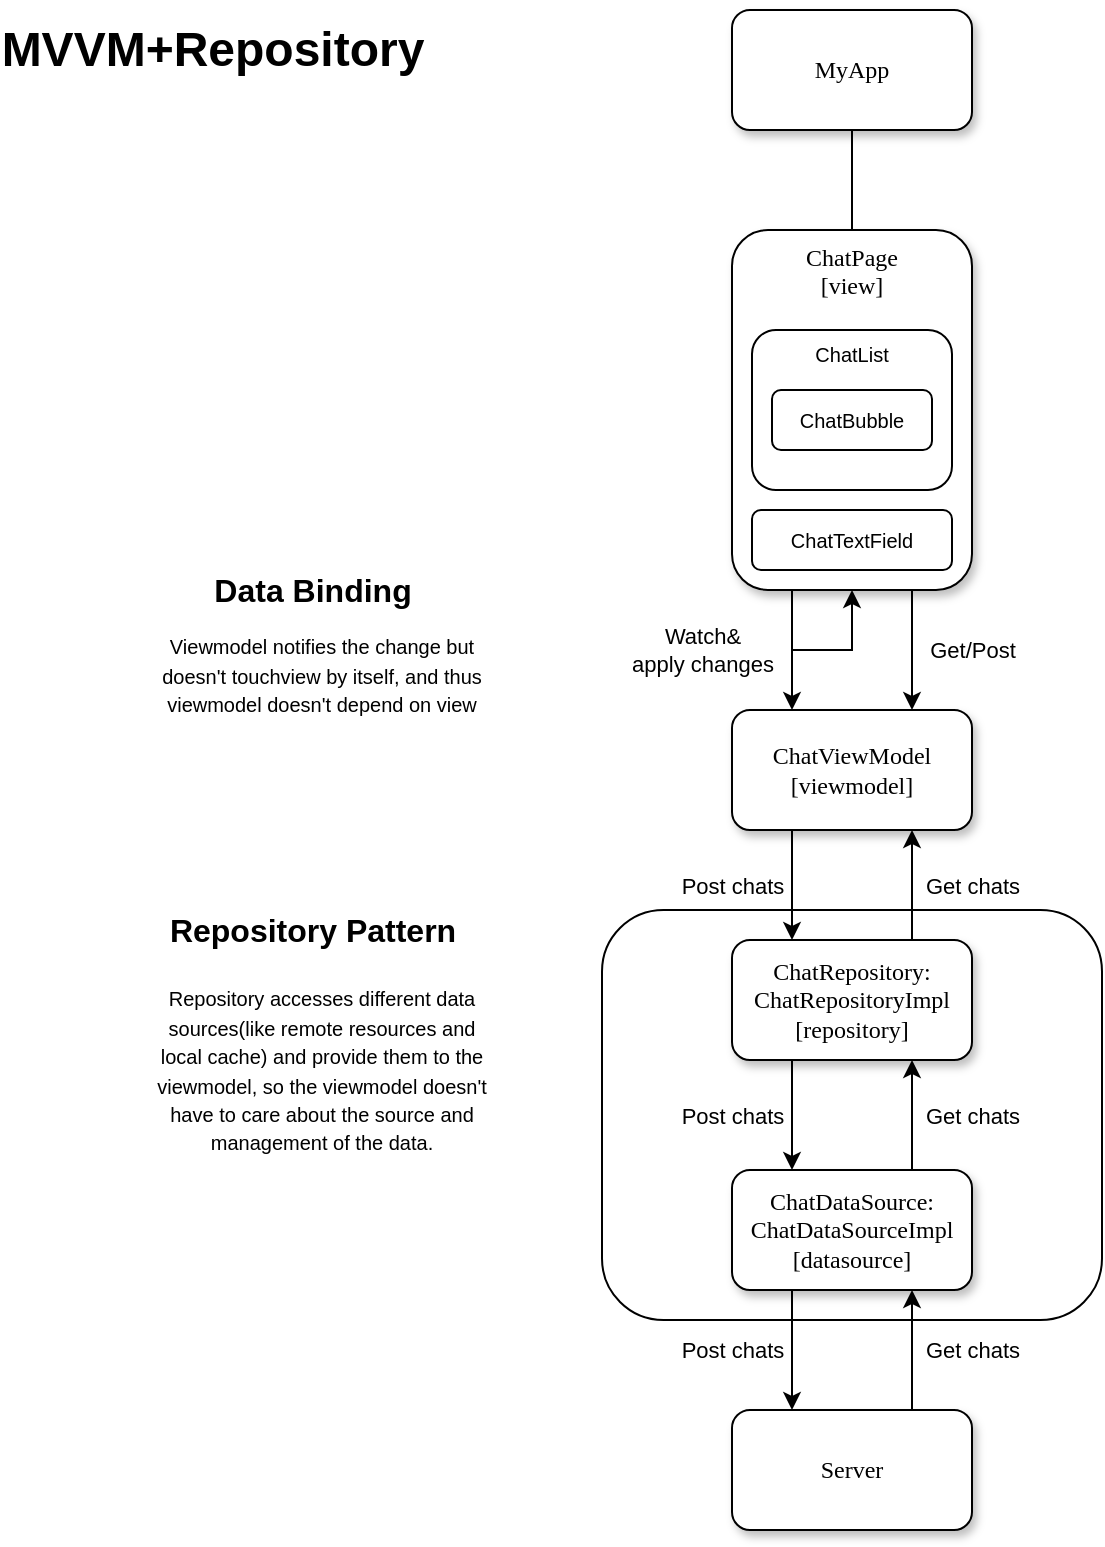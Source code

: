 <mxfile version="16.1.0" type="github">
  <diagram name="Page-1" id="10a91c8b-09ff-31b1-d368-03940ed4cc9e">
    <mxGraphModel dx="1024" dy="1376" grid="1" gridSize="10" guides="1" tooltips="1" connect="1" arrows="1" fold="1" page="1" pageScale="1" pageWidth="1100" pageHeight="850" background="none" math="0" shadow="0">
      <root>
        <mxCell id="0" />
        <mxCell id="1" parent="0" />
        <mxCell id="xEOuOQlPAfz4LEN3EPyu-54" value="" style="rounded=1;whiteSpace=wrap;html=1;fontSize=16;" vertex="1" parent="1">
          <mxGeometry x="435" y="490" width="250" height="205" as="geometry" />
        </mxCell>
        <mxCell id="62893188c0fa7362-1" value="MyApp" style="whiteSpace=wrap;html=1;rounded=1;shadow=1;labelBackgroundColor=none;strokeWidth=1;fontFamily=Verdana;fontSize=12;align=center;" parent="1" vertex="1">
          <mxGeometry x="500" y="40" width="120" height="60" as="geometry" />
        </mxCell>
        <mxCell id="xEOuOQlPAfz4LEN3EPyu-15" style="edgeStyle=orthogonalEdgeStyle;rounded=0;comic=0;orthogonalLoop=1;jettySize=auto;html=1;labelBorderColor=none;entryX=0.5;entryY=1;entryDx=0;entryDy=0;" edge="1" parent="1" target="62893188c0fa7362-2">
          <mxGeometry relative="1" as="geometry">
            <mxPoint x="610" y="360" as="targetPoint" />
            <mxPoint x="530" y="360" as="sourcePoint" />
            <Array as="points">
              <mxPoint x="560" y="360" />
            </Array>
          </mxGeometry>
        </mxCell>
        <mxCell id="62893188c0fa7362-2" value="&lt;span&gt;ChatPage&lt;br&gt;[view]&lt;br&gt;&lt;/span&gt;" style="whiteSpace=wrap;html=1;rounded=1;shadow=1;labelBackgroundColor=none;strokeWidth=1;fontFamily=Verdana;fontSize=12;align=center;verticalAlign=top;" parent="1" vertex="1">
          <mxGeometry x="500" y="150" width="120" height="180" as="geometry" />
        </mxCell>
        <mxCell id="62893188c0fa7362-5" value="" style="rounded=0;html=1;labelBackgroundColor=none;startArrow=none;startFill=0;startSize=5;endArrow=none;endFill=0;endSize=5;jettySize=auto;orthogonalLoop=1;strokeWidth=1;fontFamily=Verdana;fontSize=12" parent="1" source="62893188c0fa7362-1" target="62893188c0fa7362-2" edge="1">
          <mxGeometry x="-0.359" y="-11" relative="1" as="geometry">
            <mxPoint as="offset" />
          </mxGeometry>
        </mxCell>
        <mxCell id="62893188c0fa7362-8" value="&lt;span&gt;ChatViewModel&lt;br&gt;[viewmodel]&lt;/span&gt;" style="whiteSpace=wrap;html=1;rounded=1;shadow=1;labelBackgroundColor=none;strokeWidth=1;fontFamily=Verdana;fontSize=12;align=center;" parent="1" vertex="1">
          <mxGeometry x="500" y="390" width="120" height="60" as="geometry" />
        </mxCell>
        <mxCell id="xEOuOQlPAfz4LEN3EPyu-12" value="" style="endArrow=classic;html=1;rounded=0;labelBorderColor=none;comic=0;exitX=0.25;exitY=1;exitDx=0;exitDy=0;" edge="1" parent="1" source="62893188c0fa7362-2">
          <mxGeometry relative="1" as="geometry">
            <mxPoint x="570" y="340" as="sourcePoint" />
            <mxPoint x="530" y="390" as="targetPoint" />
          </mxGeometry>
        </mxCell>
        <mxCell id="xEOuOQlPAfz4LEN3EPyu-13" value="Watch&amp;amp;&lt;br&gt;apply changes" style="edgeLabel;resizable=0;html=1;align=center;verticalAlign=middle;" connectable="0" vertex="1" parent="xEOuOQlPAfz4LEN3EPyu-12">
          <mxGeometry relative="1" as="geometry">
            <mxPoint x="-45" as="offset" />
          </mxGeometry>
        </mxCell>
        <mxCell id="xEOuOQlPAfz4LEN3EPyu-16" value="&lt;span&gt;ChatRepository: ChatRepositoryImpl&lt;br&gt;[repository]&lt;/span&gt;" style="whiteSpace=wrap;html=1;rounded=1;shadow=1;labelBackgroundColor=none;strokeWidth=1;fontFamily=Verdana;fontSize=12;align=center;" vertex="1" parent="1">
          <mxGeometry x="500" y="505" width="120" height="60" as="geometry" />
        </mxCell>
        <mxCell id="xEOuOQlPAfz4LEN3EPyu-24" value="" style="endArrow=classic;html=1;rounded=0;labelBorderColor=none;comic=0;exitX=0.75;exitY=0;exitDx=0;exitDy=0;entryX=0.75;entryY=1;entryDx=0;entryDy=0;" edge="1" parent="1" source="xEOuOQlPAfz4LEN3EPyu-16" target="62893188c0fa7362-8">
          <mxGeometry relative="1" as="geometry">
            <mxPoint x="580" y="490" as="sourcePoint" />
            <mxPoint x="680" y="490" as="targetPoint" />
          </mxGeometry>
        </mxCell>
        <mxCell id="xEOuOQlPAfz4LEN3EPyu-25" value="Get chats" style="edgeLabel;resizable=0;html=1;align=center;verticalAlign=middle;" connectable="0" vertex="1" parent="xEOuOQlPAfz4LEN3EPyu-24">
          <mxGeometry relative="1" as="geometry">
            <mxPoint x="30" as="offset" />
          </mxGeometry>
        </mxCell>
        <mxCell id="xEOuOQlPAfz4LEN3EPyu-26" value="" style="endArrow=classic;html=1;rounded=0;labelBorderColor=none;comic=0;exitX=0.25;exitY=1;exitDx=0;exitDy=0;entryX=0.25;entryY=0;entryDx=0;entryDy=0;" edge="1" parent="1" source="62893188c0fa7362-8" target="xEOuOQlPAfz4LEN3EPyu-16">
          <mxGeometry relative="1" as="geometry">
            <mxPoint x="530" y="470" as="sourcePoint" />
            <mxPoint x="630" y="470" as="targetPoint" />
          </mxGeometry>
        </mxCell>
        <mxCell id="xEOuOQlPAfz4LEN3EPyu-27" value="Post chats" style="edgeLabel;resizable=0;html=1;align=center;verticalAlign=middle;" connectable="0" vertex="1" parent="xEOuOQlPAfz4LEN3EPyu-26">
          <mxGeometry relative="1" as="geometry">
            <mxPoint x="-30" as="offset" />
          </mxGeometry>
        </mxCell>
        <mxCell id="xEOuOQlPAfz4LEN3EPyu-28" value="" style="endArrow=classic;html=1;rounded=0;labelBorderColor=none;comic=0;exitX=0.75;exitY=1;exitDx=0;exitDy=0;entryX=0.75;entryY=0;entryDx=0;entryDy=0;" edge="1" parent="1" source="62893188c0fa7362-2" target="62893188c0fa7362-8">
          <mxGeometry relative="1" as="geometry">
            <mxPoint x="600" y="350" as="sourcePoint" />
            <mxPoint x="700" y="350" as="targetPoint" />
            <Array as="points">
              <mxPoint x="590" y="360" />
            </Array>
          </mxGeometry>
        </mxCell>
        <mxCell id="xEOuOQlPAfz4LEN3EPyu-29" value="Get/Post" style="edgeLabel;resizable=0;html=1;align=center;verticalAlign=middle;" connectable="0" vertex="1" parent="xEOuOQlPAfz4LEN3EPyu-28">
          <mxGeometry relative="1" as="geometry">
            <mxPoint x="30" as="offset" />
          </mxGeometry>
        </mxCell>
        <mxCell id="xEOuOQlPAfz4LEN3EPyu-32" value="ChatDataSource:&lt;br&gt;ChatDataSourceImpl&lt;br&gt;[datasource]" style="whiteSpace=wrap;html=1;rounded=1;shadow=1;labelBackgroundColor=none;strokeWidth=1;fontFamily=Verdana;fontSize=12;align=center;" vertex="1" parent="1">
          <mxGeometry x="500" y="620" width="120" height="60" as="geometry" />
        </mxCell>
        <mxCell id="xEOuOQlPAfz4LEN3EPyu-34" value="" style="endArrow=classic;html=1;rounded=0;labelBorderColor=none;comic=0;exitX=0.25;exitY=1;exitDx=0;exitDy=0;entryX=0.25;entryY=0;entryDx=0;entryDy=0;" edge="1" parent="1" source="xEOuOQlPAfz4LEN3EPyu-16" target="xEOuOQlPAfz4LEN3EPyu-32">
          <mxGeometry relative="1" as="geometry">
            <mxPoint x="540" y="580" as="sourcePoint" />
            <mxPoint x="640" y="580" as="targetPoint" />
          </mxGeometry>
        </mxCell>
        <mxCell id="xEOuOQlPAfz4LEN3EPyu-35" value="Post chats" style="edgeLabel;resizable=0;html=1;align=center;verticalAlign=middle;" connectable="0" vertex="1" parent="xEOuOQlPAfz4LEN3EPyu-34">
          <mxGeometry relative="1" as="geometry">
            <mxPoint x="-30" as="offset" />
          </mxGeometry>
        </mxCell>
        <mxCell id="xEOuOQlPAfz4LEN3EPyu-39" value="" style="endArrow=classic;html=1;rounded=0;labelBorderColor=none;comic=0;exitX=0.75;exitY=0;exitDx=0;exitDy=0;entryX=0.75;entryY=1;entryDx=0;entryDy=0;" edge="1" parent="1" source="xEOuOQlPAfz4LEN3EPyu-32" target="xEOuOQlPAfz4LEN3EPyu-16">
          <mxGeometry relative="1" as="geometry">
            <mxPoint x="620" y="600" as="sourcePoint" />
            <mxPoint x="720" y="600" as="targetPoint" />
          </mxGeometry>
        </mxCell>
        <mxCell id="xEOuOQlPAfz4LEN3EPyu-40" value="Get chats" style="edgeLabel;resizable=0;html=1;align=center;verticalAlign=middle;" connectable="0" vertex="1" parent="xEOuOQlPAfz4LEN3EPyu-39">
          <mxGeometry relative="1" as="geometry">
            <mxPoint x="30" as="offset" />
          </mxGeometry>
        </mxCell>
        <mxCell id="xEOuOQlPAfz4LEN3EPyu-41" value="Server" style="whiteSpace=wrap;html=1;rounded=1;shadow=1;labelBackgroundColor=none;strokeWidth=1;fontFamily=Verdana;fontSize=12;align=center;" vertex="1" parent="1">
          <mxGeometry x="500" y="740" width="120" height="60" as="geometry" />
        </mxCell>
        <mxCell id="xEOuOQlPAfz4LEN3EPyu-42" value="" style="endArrow=classic;html=1;rounded=0;labelBorderColor=none;comic=0;exitX=0.25;exitY=1;exitDx=0;exitDy=0;entryX=0.25;entryY=0;entryDx=0;entryDy=0;" edge="1" parent="1" source="xEOuOQlPAfz4LEN3EPyu-32" target="xEOuOQlPAfz4LEN3EPyu-41">
          <mxGeometry relative="1" as="geometry">
            <mxPoint x="520" y="710" as="sourcePoint" />
            <mxPoint x="620" y="710" as="targetPoint" />
          </mxGeometry>
        </mxCell>
        <mxCell id="xEOuOQlPAfz4LEN3EPyu-43" value="Post chats" style="edgeLabel;resizable=0;html=1;align=center;verticalAlign=middle;" connectable="0" vertex="1" parent="xEOuOQlPAfz4LEN3EPyu-42">
          <mxGeometry relative="1" as="geometry">
            <mxPoint x="-30" as="offset" />
          </mxGeometry>
        </mxCell>
        <mxCell id="xEOuOQlPAfz4LEN3EPyu-44" value="" style="endArrow=classic;html=1;rounded=0;labelBorderColor=none;comic=0;exitX=0.75;exitY=0;exitDx=0;exitDy=0;entryX=0.75;entryY=1;entryDx=0;entryDy=0;" edge="1" parent="1" source="xEOuOQlPAfz4LEN3EPyu-41">
          <mxGeometry relative="1" as="geometry">
            <mxPoint x="590" y="735" as="sourcePoint" />
            <mxPoint x="590" y="680" as="targetPoint" />
          </mxGeometry>
        </mxCell>
        <mxCell id="xEOuOQlPAfz4LEN3EPyu-45" value="Get chats" style="edgeLabel;resizable=0;html=1;align=center;verticalAlign=middle;" connectable="0" vertex="1" parent="xEOuOQlPAfz4LEN3EPyu-44">
          <mxGeometry relative="1" as="geometry">
            <mxPoint x="30" as="offset" />
          </mxGeometry>
        </mxCell>
        <mxCell id="xEOuOQlPAfz4LEN3EPyu-49" value="&lt;font style=&quot;font-size: 10px&quot;&gt;&lt;br&gt;Viewmodel notifies the change but doesn&#39;t touchview by itself, and thus viewmodel doesn&#39;t depend on view&lt;/font&gt;" style="text;html=1;strokeColor=none;fillColor=none;align=center;verticalAlign=middle;whiteSpace=wrap;rounded=0;" vertex="1" parent="1">
          <mxGeometry x="210" y="320" width="170" height="90" as="geometry" />
        </mxCell>
        <mxCell id="xEOuOQlPAfz4LEN3EPyu-51" value="Data Binding" style="text;strokeColor=none;fillColor=none;html=1;fontSize=16;fontStyle=1;verticalAlign=middle;align=center;" vertex="1" parent="1">
          <mxGeometry x="240" y="310" width="100" height="40" as="geometry" />
        </mxCell>
        <mxCell id="xEOuOQlPAfz4LEN3EPyu-55" value="&lt;font style=&quot;font-size: 10px&quot;&gt;Repository accesses different data sources(like remote resources and local cache) and provide them to the viewmodel, so the viewmodel doesn&#39;t have to care about the source and management of the data.&lt;/font&gt;" style="text;html=1;strokeColor=none;fillColor=none;align=center;verticalAlign=middle;whiteSpace=wrap;rounded=0;" vertex="1" parent="1">
          <mxGeometry x="210" y="520" width="170" height="100" as="geometry" />
        </mxCell>
        <mxCell id="xEOuOQlPAfz4LEN3EPyu-56" value="Repository Pattern" style="text;strokeColor=none;fillColor=none;html=1;fontSize=16;fontStyle=1;verticalAlign=middle;align=center;" vertex="1" parent="1">
          <mxGeometry x="240" y="480" width="100" height="40" as="geometry" />
        </mxCell>
        <mxCell id="xEOuOQlPAfz4LEN3EPyu-57" value="ChatList" style="rounded=1;whiteSpace=wrap;html=1;fontSize=10;verticalAlign=top;" vertex="1" parent="1">
          <mxGeometry x="510" y="200" width="100" height="80" as="geometry" />
        </mxCell>
        <mxCell id="xEOuOQlPAfz4LEN3EPyu-58" value="ChatTextField" style="rounded=1;whiteSpace=wrap;html=1;fontSize=10;" vertex="1" parent="1">
          <mxGeometry x="510" y="290" width="100" height="30" as="geometry" />
        </mxCell>
        <mxCell id="xEOuOQlPAfz4LEN3EPyu-59" value="ChatBubble" style="rounded=1;whiteSpace=wrap;html=1;fontSize=10;" vertex="1" parent="1">
          <mxGeometry x="520" y="230" width="80" height="30" as="geometry" />
        </mxCell>
        <mxCell id="xEOuOQlPAfz4LEN3EPyu-60" value="MVVM+Repository" style="text;strokeColor=none;fillColor=none;html=1;fontSize=24;fontStyle=1;verticalAlign=middle;align=center;" vertex="1" parent="1">
          <mxGeometry x="190" y="40" width="100" height="40" as="geometry" />
        </mxCell>
      </root>
    </mxGraphModel>
  </diagram>
</mxfile>
